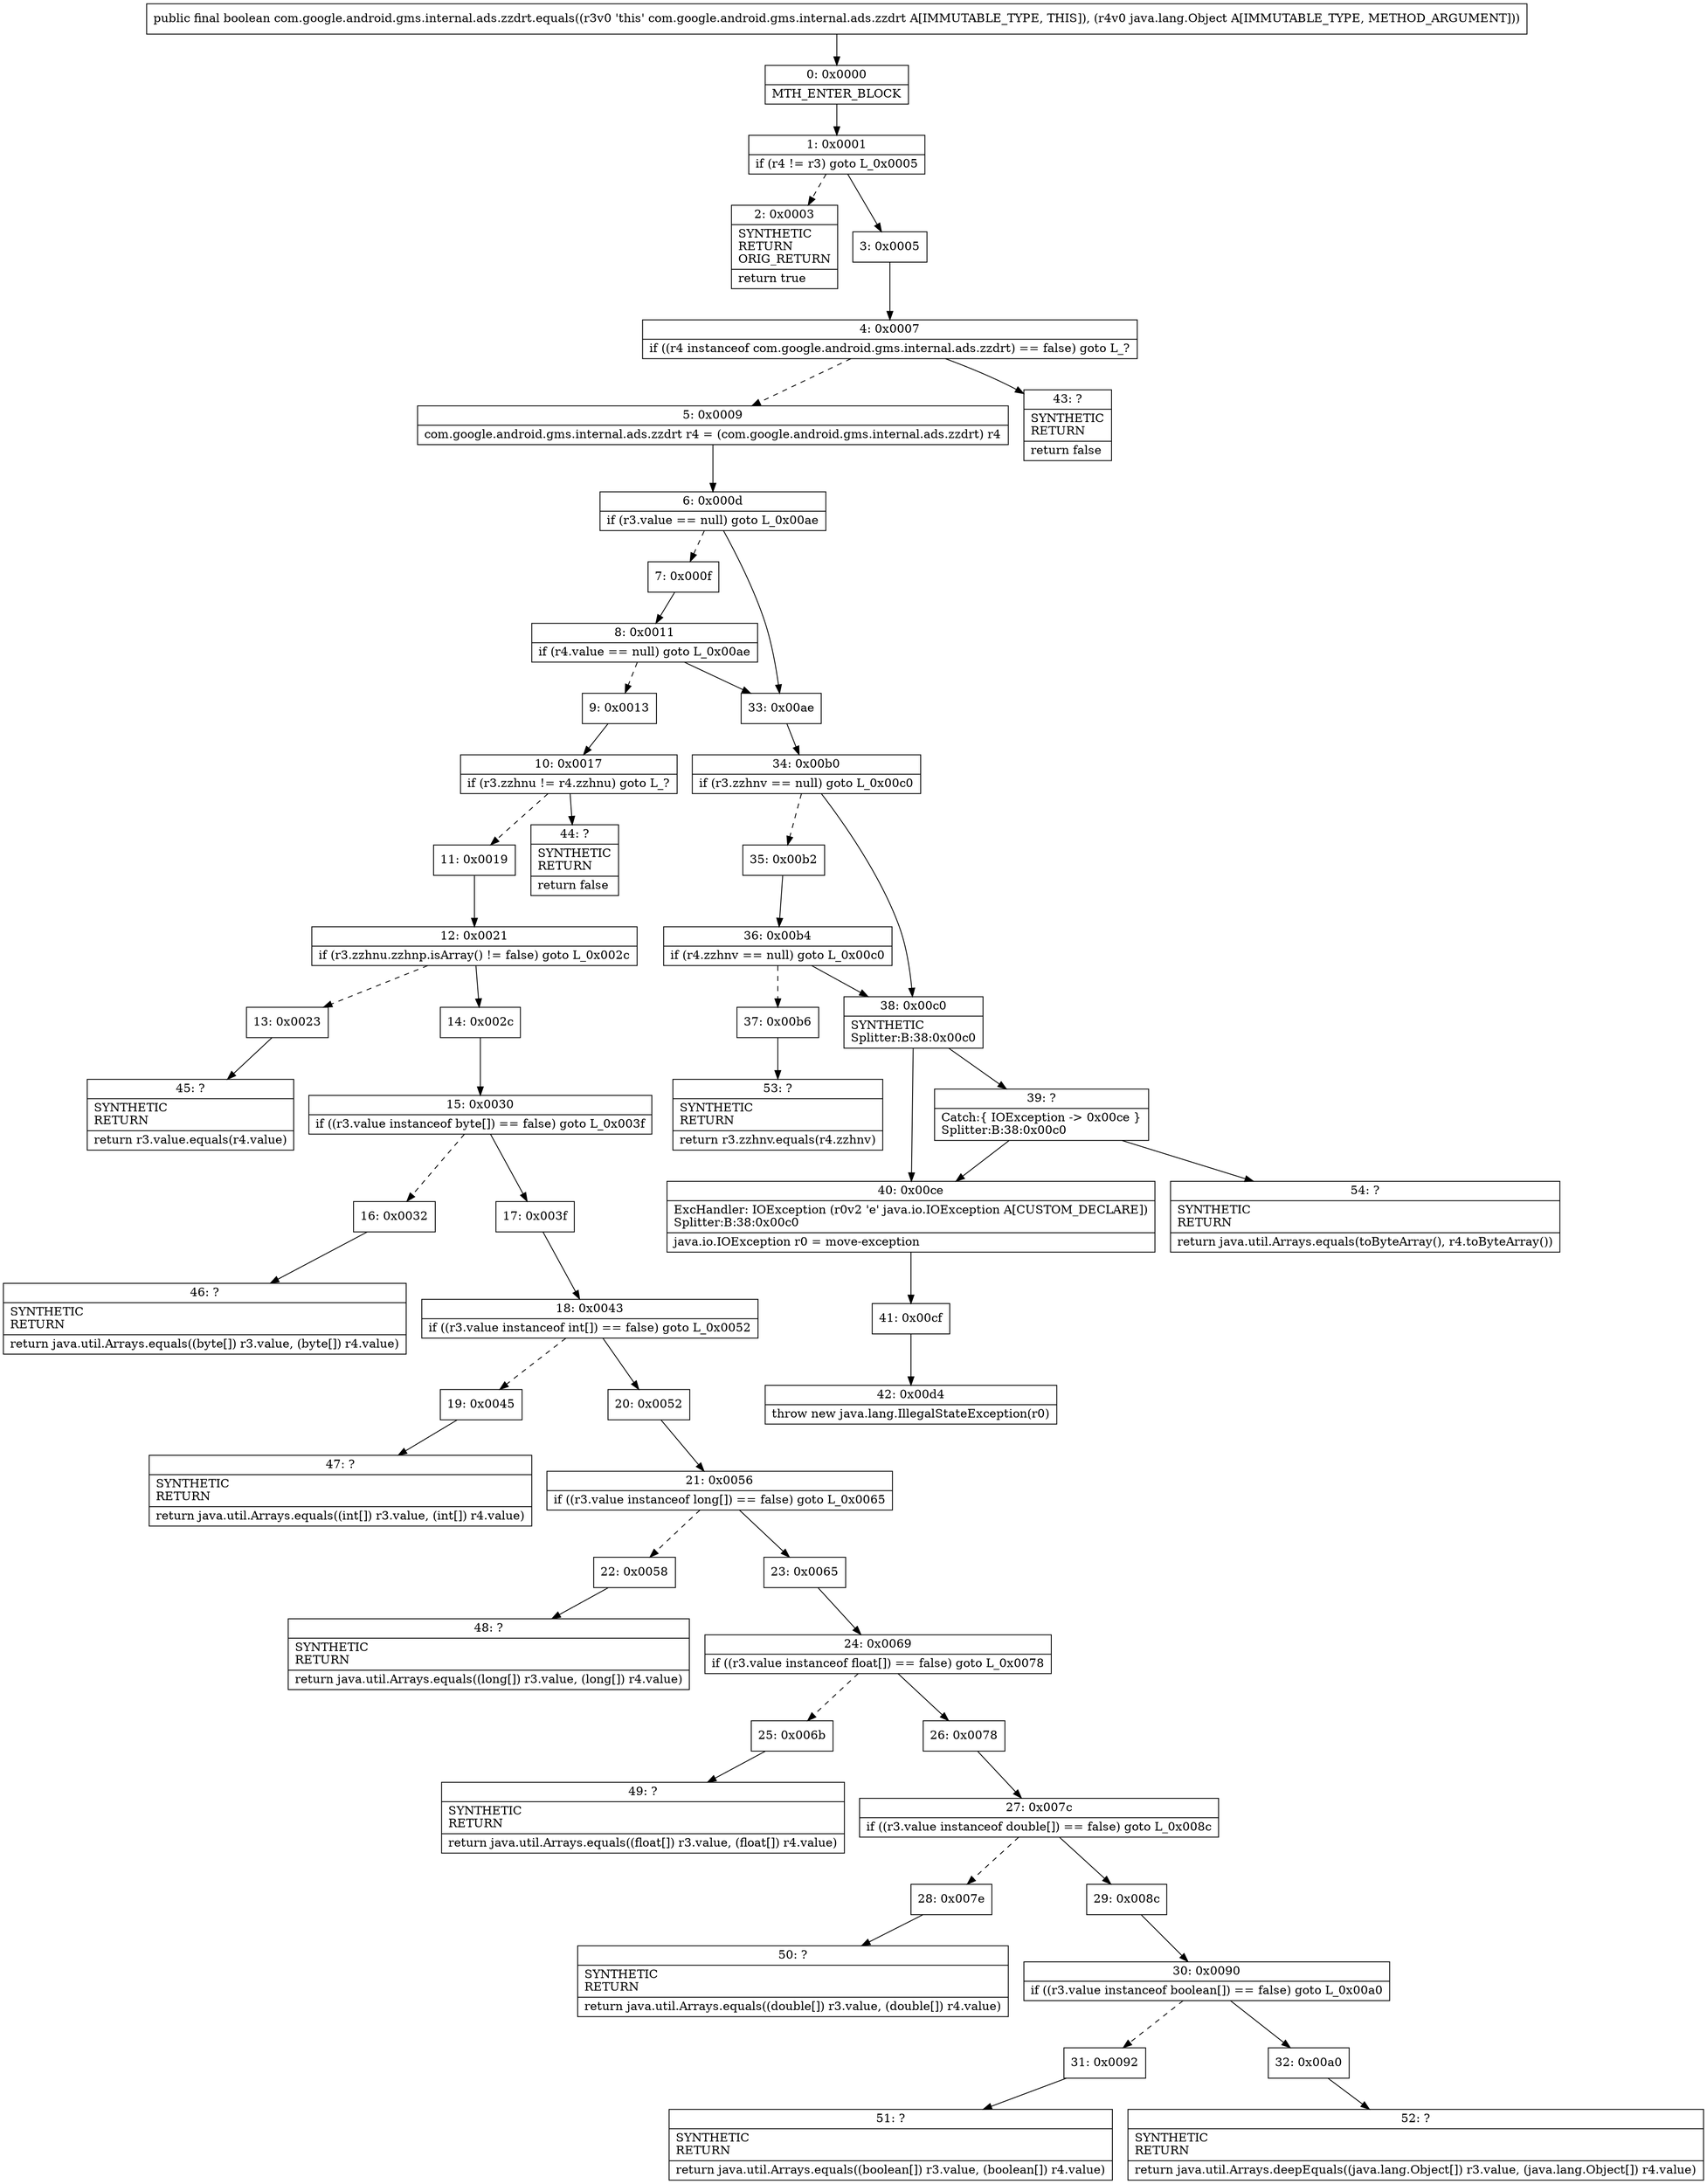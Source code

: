 digraph "CFG forcom.google.android.gms.internal.ads.zzdrt.equals(Ljava\/lang\/Object;)Z" {
Node_0 [shape=record,label="{0\:\ 0x0000|MTH_ENTER_BLOCK\l}"];
Node_1 [shape=record,label="{1\:\ 0x0001|if (r4 != r3) goto L_0x0005\l}"];
Node_2 [shape=record,label="{2\:\ 0x0003|SYNTHETIC\lRETURN\lORIG_RETURN\l|return true\l}"];
Node_3 [shape=record,label="{3\:\ 0x0005}"];
Node_4 [shape=record,label="{4\:\ 0x0007|if ((r4 instanceof com.google.android.gms.internal.ads.zzdrt) == false) goto L_?\l}"];
Node_5 [shape=record,label="{5\:\ 0x0009|com.google.android.gms.internal.ads.zzdrt r4 = (com.google.android.gms.internal.ads.zzdrt) r4\l}"];
Node_6 [shape=record,label="{6\:\ 0x000d|if (r3.value == null) goto L_0x00ae\l}"];
Node_7 [shape=record,label="{7\:\ 0x000f}"];
Node_8 [shape=record,label="{8\:\ 0x0011|if (r4.value == null) goto L_0x00ae\l}"];
Node_9 [shape=record,label="{9\:\ 0x0013}"];
Node_10 [shape=record,label="{10\:\ 0x0017|if (r3.zzhnu != r4.zzhnu) goto L_?\l}"];
Node_11 [shape=record,label="{11\:\ 0x0019}"];
Node_12 [shape=record,label="{12\:\ 0x0021|if (r3.zzhnu.zzhnp.isArray() != false) goto L_0x002c\l}"];
Node_13 [shape=record,label="{13\:\ 0x0023}"];
Node_14 [shape=record,label="{14\:\ 0x002c}"];
Node_15 [shape=record,label="{15\:\ 0x0030|if ((r3.value instanceof byte[]) == false) goto L_0x003f\l}"];
Node_16 [shape=record,label="{16\:\ 0x0032}"];
Node_17 [shape=record,label="{17\:\ 0x003f}"];
Node_18 [shape=record,label="{18\:\ 0x0043|if ((r3.value instanceof int[]) == false) goto L_0x0052\l}"];
Node_19 [shape=record,label="{19\:\ 0x0045}"];
Node_20 [shape=record,label="{20\:\ 0x0052}"];
Node_21 [shape=record,label="{21\:\ 0x0056|if ((r3.value instanceof long[]) == false) goto L_0x0065\l}"];
Node_22 [shape=record,label="{22\:\ 0x0058}"];
Node_23 [shape=record,label="{23\:\ 0x0065}"];
Node_24 [shape=record,label="{24\:\ 0x0069|if ((r3.value instanceof float[]) == false) goto L_0x0078\l}"];
Node_25 [shape=record,label="{25\:\ 0x006b}"];
Node_26 [shape=record,label="{26\:\ 0x0078}"];
Node_27 [shape=record,label="{27\:\ 0x007c|if ((r3.value instanceof double[]) == false) goto L_0x008c\l}"];
Node_28 [shape=record,label="{28\:\ 0x007e}"];
Node_29 [shape=record,label="{29\:\ 0x008c}"];
Node_30 [shape=record,label="{30\:\ 0x0090|if ((r3.value instanceof boolean[]) == false) goto L_0x00a0\l}"];
Node_31 [shape=record,label="{31\:\ 0x0092}"];
Node_32 [shape=record,label="{32\:\ 0x00a0}"];
Node_33 [shape=record,label="{33\:\ 0x00ae}"];
Node_34 [shape=record,label="{34\:\ 0x00b0|if (r3.zzhnv == null) goto L_0x00c0\l}"];
Node_35 [shape=record,label="{35\:\ 0x00b2}"];
Node_36 [shape=record,label="{36\:\ 0x00b4|if (r4.zzhnv == null) goto L_0x00c0\l}"];
Node_37 [shape=record,label="{37\:\ 0x00b6}"];
Node_38 [shape=record,label="{38\:\ 0x00c0|SYNTHETIC\lSplitter:B:38:0x00c0\l}"];
Node_39 [shape=record,label="{39\:\ ?|Catch:\{ IOException \-\> 0x00ce \}\lSplitter:B:38:0x00c0\l}"];
Node_40 [shape=record,label="{40\:\ 0x00ce|ExcHandler: IOException (r0v2 'e' java.io.IOException A[CUSTOM_DECLARE])\lSplitter:B:38:0x00c0\l|java.io.IOException r0 = move\-exception\l}"];
Node_41 [shape=record,label="{41\:\ 0x00cf}"];
Node_42 [shape=record,label="{42\:\ 0x00d4|throw new java.lang.IllegalStateException(r0)\l}"];
Node_43 [shape=record,label="{43\:\ ?|SYNTHETIC\lRETURN\l|return false\l}"];
Node_44 [shape=record,label="{44\:\ ?|SYNTHETIC\lRETURN\l|return false\l}"];
Node_45 [shape=record,label="{45\:\ ?|SYNTHETIC\lRETURN\l|return r3.value.equals(r4.value)\l}"];
Node_46 [shape=record,label="{46\:\ ?|SYNTHETIC\lRETURN\l|return java.util.Arrays.equals((byte[]) r3.value, (byte[]) r4.value)\l}"];
Node_47 [shape=record,label="{47\:\ ?|SYNTHETIC\lRETURN\l|return java.util.Arrays.equals((int[]) r3.value, (int[]) r4.value)\l}"];
Node_48 [shape=record,label="{48\:\ ?|SYNTHETIC\lRETURN\l|return java.util.Arrays.equals((long[]) r3.value, (long[]) r4.value)\l}"];
Node_49 [shape=record,label="{49\:\ ?|SYNTHETIC\lRETURN\l|return java.util.Arrays.equals((float[]) r3.value, (float[]) r4.value)\l}"];
Node_50 [shape=record,label="{50\:\ ?|SYNTHETIC\lRETURN\l|return java.util.Arrays.equals((double[]) r3.value, (double[]) r4.value)\l}"];
Node_51 [shape=record,label="{51\:\ ?|SYNTHETIC\lRETURN\l|return java.util.Arrays.equals((boolean[]) r3.value, (boolean[]) r4.value)\l}"];
Node_52 [shape=record,label="{52\:\ ?|SYNTHETIC\lRETURN\l|return java.util.Arrays.deepEquals((java.lang.Object[]) r3.value, (java.lang.Object[]) r4.value)\l}"];
Node_53 [shape=record,label="{53\:\ ?|SYNTHETIC\lRETURN\l|return r3.zzhnv.equals(r4.zzhnv)\l}"];
Node_54 [shape=record,label="{54\:\ ?|SYNTHETIC\lRETURN\l|return java.util.Arrays.equals(toByteArray(), r4.toByteArray())\l}"];
MethodNode[shape=record,label="{public final boolean com.google.android.gms.internal.ads.zzdrt.equals((r3v0 'this' com.google.android.gms.internal.ads.zzdrt A[IMMUTABLE_TYPE, THIS]), (r4v0 java.lang.Object A[IMMUTABLE_TYPE, METHOD_ARGUMENT])) }"];
MethodNode -> Node_0;
Node_0 -> Node_1;
Node_1 -> Node_2[style=dashed];
Node_1 -> Node_3;
Node_3 -> Node_4;
Node_4 -> Node_5[style=dashed];
Node_4 -> Node_43;
Node_5 -> Node_6;
Node_6 -> Node_7[style=dashed];
Node_6 -> Node_33;
Node_7 -> Node_8;
Node_8 -> Node_9[style=dashed];
Node_8 -> Node_33;
Node_9 -> Node_10;
Node_10 -> Node_11[style=dashed];
Node_10 -> Node_44;
Node_11 -> Node_12;
Node_12 -> Node_13[style=dashed];
Node_12 -> Node_14;
Node_13 -> Node_45;
Node_14 -> Node_15;
Node_15 -> Node_16[style=dashed];
Node_15 -> Node_17;
Node_16 -> Node_46;
Node_17 -> Node_18;
Node_18 -> Node_19[style=dashed];
Node_18 -> Node_20;
Node_19 -> Node_47;
Node_20 -> Node_21;
Node_21 -> Node_22[style=dashed];
Node_21 -> Node_23;
Node_22 -> Node_48;
Node_23 -> Node_24;
Node_24 -> Node_25[style=dashed];
Node_24 -> Node_26;
Node_25 -> Node_49;
Node_26 -> Node_27;
Node_27 -> Node_28[style=dashed];
Node_27 -> Node_29;
Node_28 -> Node_50;
Node_29 -> Node_30;
Node_30 -> Node_31[style=dashed];
Node_30 -> Node_32;
Node_31 -> Node_51;
Node_32 -> Node_52;
Node_33 -> Node_34;
Node_34 -> Node_35[style=dashed];
Node_34 -> Node_38;
Node_35 -> Node_36;
Node_36 -> Node_37[style=dashed];
Node_36 -> Node_38;
Node_37 -> Node_53;
Node_38 -> Node_39;
Node_38 -> Node_40;
Node_39 -> Node_40;
Node_39 -> Node_54;
Node_40 -> Node_41;
Node_41 -> Node_42;
}

